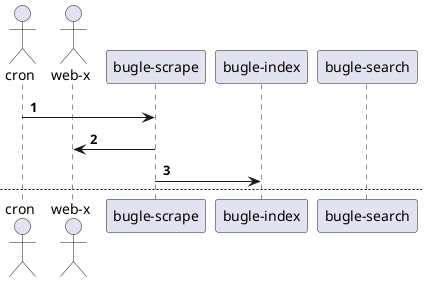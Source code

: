 @startuml
'https://plantuml.com/sequence-diagram

actor cron
actor "web-x"
participant "bugle-scrape"
participant "bugle-index"
participant "bugle-search"

autonumber
cron -> "bugle-scrape"
"bugle-scrape" -> "web-x"
"bugle-scrape" -> "bugle-index"
newpage
"web-x" -> "bugle-search"
"bugle-search" --> "web-x"

@enduml